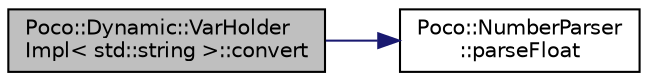digraph "Poco::Dynamic::VarHolderImpl&lt; std::string &gt;::convert"
{
 // LATEX_PDF_SIZE
  edge [fontname="Helvetica",fontsize="10",labelfontname="Helvetica",labelfontsize="10"];
  node [fontname="Helvetica",fontsize="10",shape=record];
  rankdir="LR";
  Node1 [label="Poco::Dynamic::VarHolder\lImpl\< std::string \>::convert",height=0.2,width=0.4,color="black", fillcolor="grey75", style="filled", fontcolor="black",tooltip=" "];
  Node1 -> Node2 [color="midnightblue",fontsize="10",style="solid",fontname="Helvetica"];
  Node2 [label="Poco::NumberParser\l::parseFloat",height=0.2,width=0.4,color="black", fillcolor="white", style="filled",URL="$classPoco_1_1NumberParser.html#a7c2ce3c800a28187200d4352085d27ff",tooltip=" "];
}
